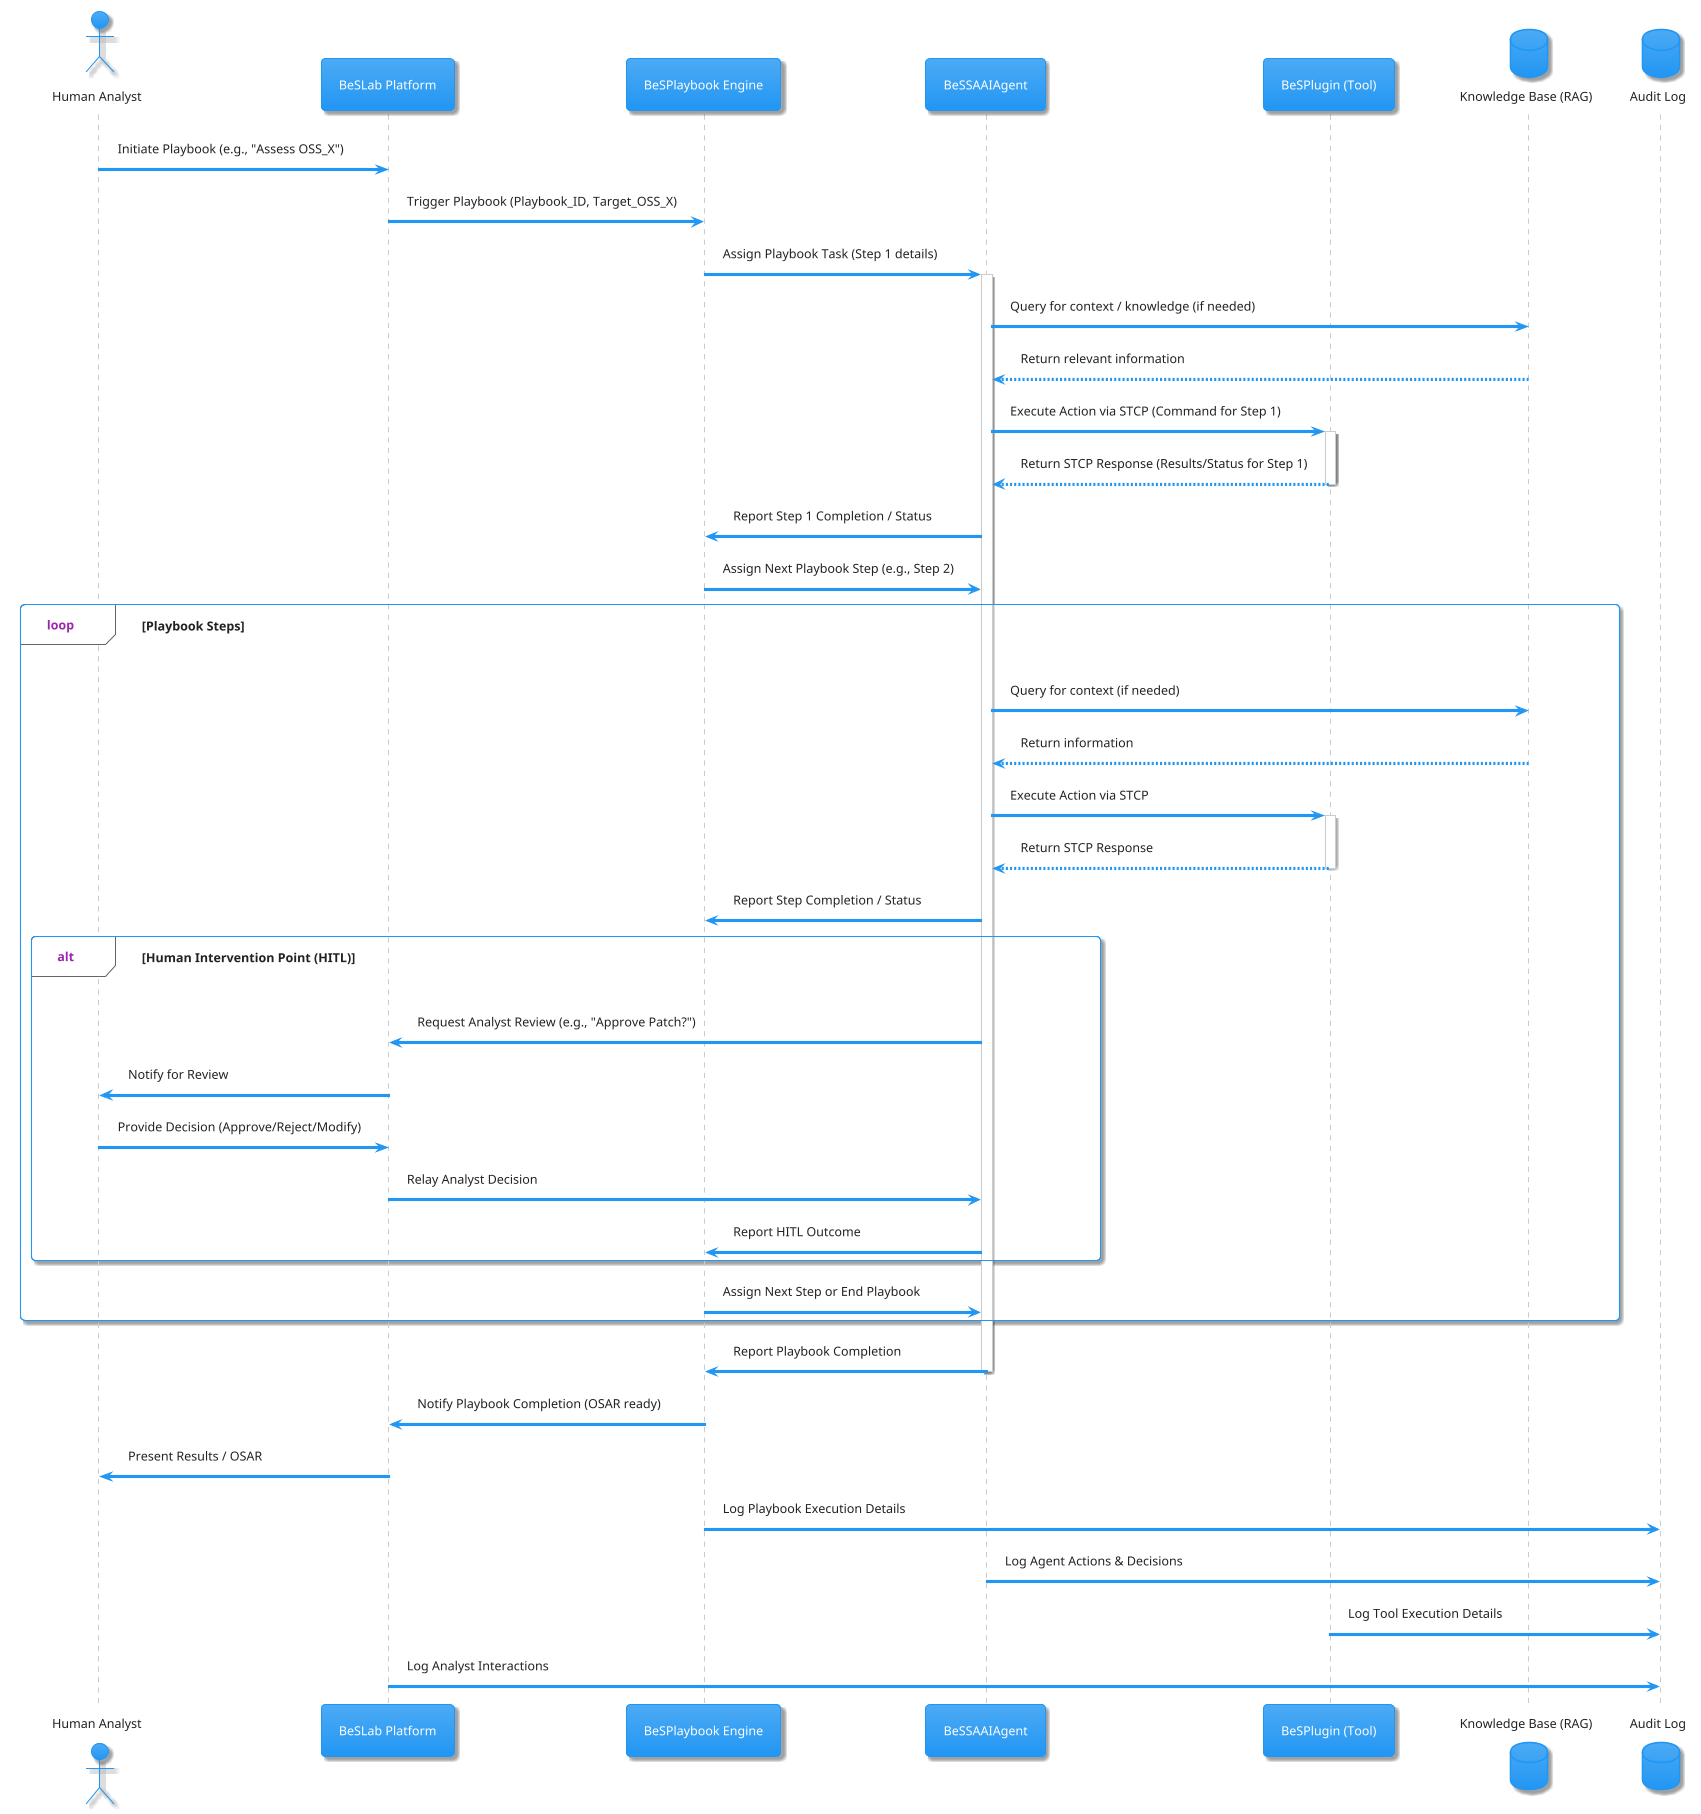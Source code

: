 @startuml
!theme materia

actor "Human Analyst" as Analyst
participant "BeSLab Platform" as BeSLab
participant "BeSPlaybook Engine" as PlaybookEngine
participant "BeSSAAIAgent" as Agent
participant "BeSPlugin (Tool)" as Plugin
database "Knowledge Base (RAG)" as RAG
database "Audit Log" as Audit

Analyst -> BeSLab : Initiate Playbook (e.g., "Assess OSS_X")
BeSLab -> PlaybookEngine : Trigger Playbook (Playbook_ID, Target_OSS_X)
PlaybookEngine -> Agent : Assign Playbook Task (Step 1 details)
activate Agent

Agent -> RAG : Query for context / knowledge (if needed)
RAG --> Agent : Return relevant information

Agent -> Plugin : Execute Action via STCP (Command for Step 1)
activate Plugin
Plugin --> Agent : Return STCP Response (Results/Status for Step 1)
deactivate Plugin

Agent -> PlaybookEngine : Report Step 1 Completion / Status
PlaybookEngine -> Agent : Assign Next Playbook Step (e.g., Step 2)

loop Playbook Steps
Agent -> RAG : Query for context (if needed)
RAG --> Agent : Return information
Agent -> Plugin : Execute Action via STCP
activate Plugin
Plugin --> Agent : Return STCP Response
deactivate Plugin
Agent -> PlaybookEngine : Report Step Completion / Status
alt Human Intervention Point (HITL)
Agent -> BeSLab : Request Analyst Review (e.g., "Approve Patch?")
BeSLab -> Analyst : Notify for Review
Analyst -> BeSLab : Provide Decision (Approve/Reject/Modify)
BeSLab -> Agent : Relay Analyst Decision
Agent -> PlaybookEngine : Report HITL Outcome
end
PlaybookEngine -> Agent : Assign Next Step or End Playbook
end

Agent -> PlaybookEngine : Report Playbook Completion
deactivate Agent
PlaybookEngine -> BeSLab : Notify Playbook Completion (OSAR ready)
BeSLab -> Analyst : Present Results / OSAR

PlaybookEngine -> Audit : Log Playbook Execution Details
Agent -> Audit : Log Agent Actions & Decisions
Plugin -> Audit : Log Tool Execution Details
BeSLab -> Audit : Log Analyst Interactions

@enduml
